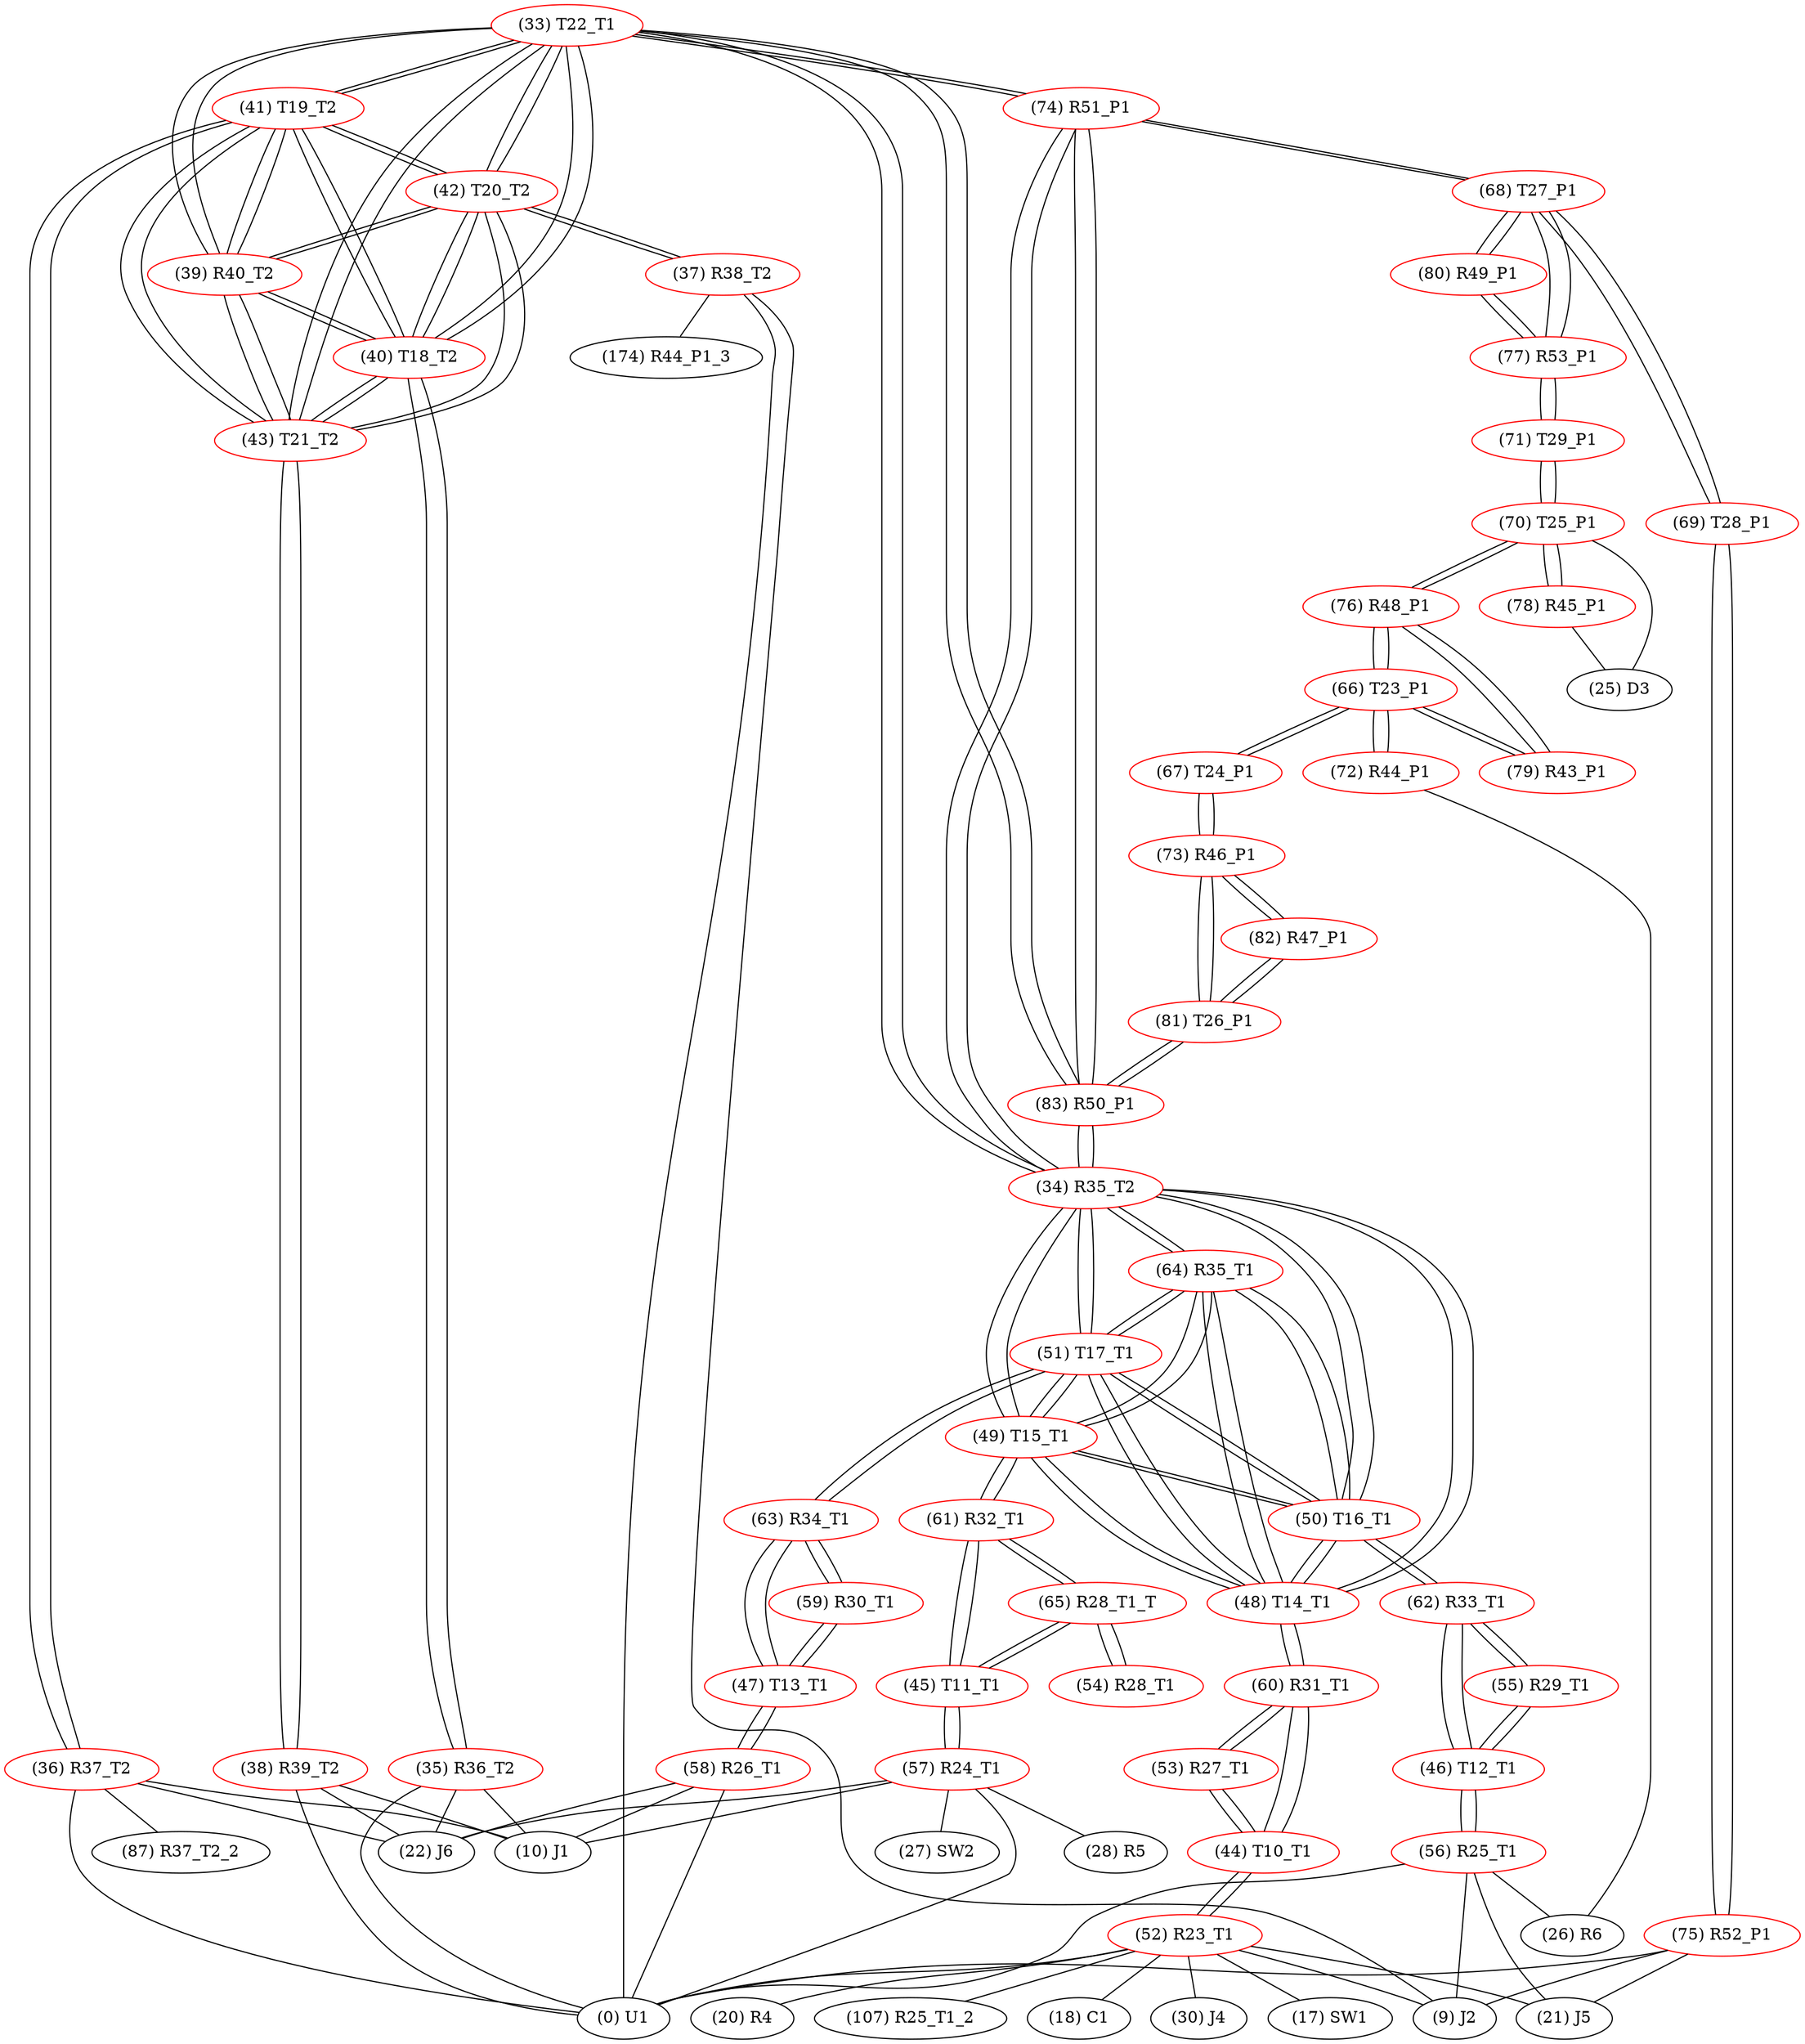 graph {
	33 [label="(33) T22_T1" color=red]
	41 [label="(41) T19_T2"]
	42 [label="(42) T20_T2"]
	43 [label="(43) T21_T2"]
	40 [label="(40) T18_T2"]
	39 [label="(39) R40_T2"]
	74 [label="(74) R51_P1"]
	83 [label="(83) R50_P1"]
	34 [label="(34) R35_T2"]
	34 [label="(34) R35_T2" color=red]
	49 [label="(49) T15_T1"]
	50 [label="(50) T16_T1"]
	48 [label="(48) T14_T1"]
	51 [label="(51) T17_T1"]
	64 [label="(64) R35_T1"]
	74 [label="(74) R51_P1"]
	83 [label="(83) R50_P1"]
	33 [label="(33) T22_T1"]
	35 [label="(35) R36_T2" color=red]
	22 [label="(22) J6"]
	0 [label="(0) U1"]
	10 [label="(10) J1"]
	40 [label="(40) T18_T2"]
	36 [label="(36) R37_T2" color=red]
	22 [label="(22) J6"]
	10 [label="(10) J1"]
	0 [label="(0) U1"]
	87 [label="(87) R37_T2_2"]
	41 [label="(41) T19_T2"]
	37 [label="(37) R38_T2" color=red]
	0 [label="(0) U1"]
	174 [label="(174) R44_P1_3"]
	9 [label="(9) J2"]
	42 [label="(42) T20_T2"]
	38 [label="(38) R39_T2" color=red]
	22 [label="(22) J6"]
	0 [label="(0) U1"]
	10 [label="(10) J1"]
	43 [label="(43) T21_T2"]
	39 [label="(39) R40_T2" color=red]
	41 [label="(41) T19_T2"]
	42 [label="(42) T20_T2"]
	43 [label="(43) T21_T2"]
	33 [label="(33) T22_T1"]
	40 [label="(40) T18_T2"]
	40 [label="(40) T18_T2" color=red]
	41 [label="(41) T19_T2"]
	42 [label="(42) T20_T2"]
	43 [label="(43) T21_T2"]
	33 [label="(33) T22_T1"]
	39 [label="(39) R40_T2"]
	35 [label="(35) R36_T2"]
	41 [label="(41) T19_T2" color=red]
	42 [label="(42) T20_T2"]
	43 [label="(43) T21_T2"]
	33 [label="(33) T22_T1"]
	40 [label="(40) T18_T2"]
	39 [label="(39) R40_T2"]
	36 [label="(36) R37_T2"]
	42 [label="(42) T20_T2" color=red]
	41 [label="(41) T19_T2"]
	43 [label="(43) T21_T2"]
	33 [label="(33) T22_T1"]
	40 [label="(40) T18_T2"]
	39 [label="(39) R40_T2"]
	37 [label="(37) R38_T2"]
	43 [label="(43) T21_T2" color=red]
	41 [label="(41) T19_T2"]
	42 [label="(42) T20_T2"]
	33 [label="(33) T22_T1"]
	40 [label="(40) T18_T2"]
	39 [label="(39) R40_T2"]
	38 [label="(38) R39_T2"]
	44 [label="(44) T10_T1" color=red]
	52 [label="(52) R23_T1"]
	53 [label="(53) R27_T1"]
	60 [label="(60) R31_T1"]
	45 [label="(45) T11_T1" color=red]
	57 [label="(57) R24_T1"]
	61 [label="(61) R32_T1"]
	65 [label="(65) R28_T1_T"]
	46 [label="(46) T12_T1" color=red]
	62 [label="(62) R33_T1"]
	55 [label="(55) R29_T1"]
	56 [label="(56) R25_T1"]
	47 [label="(47) T13_T1" color=red]
	59 [label="(59) R30_T1"]
	63 [label="(63) R34_T1"]
	58 [label="(58) R26_T1"]
	48 [label="(48) T14_T1" color=red]
	49 [label="(49) T15_T1"]
	50 [label="(50) T16_T1"]
	51 [label="(51) T17_T1"]
	34 [label="(34) R35_T2"]
	64 [label="(64) R35_T1"]
	60 [label="(60) R31_T1"]
	49 [label="(49) T15_T1" color=red]
	50 [label="(50) T16_T1"]
	48 [label="(48) T14_T1"]
	51 [label="(51) T17_T1"]
	34 [label="(34) R35_T2"]
	64 [label="(64) R35_T1"]
	61 [label="(61) R32_T1"]
	50 [label="(50) T16_T1" color=red]
	49 [label="(49) T15_T1"]
	48 [label="(48) T14_T1"]
	51 [label="(51) T17_T1"]
	34 [label="(34) R35_T2"]
	64 [label="(64) R35_T1"]
	62 [label="(62) R33_T1"]
	51 [label="(51) T17_T1" color=red]
	49 [label="(49) T15_T1"]
	50 [label="(50) T16_T1"]
	48 [label="(48) T14_T1"]
	34 [label="(34) R35_T2"]
	64 [label="(64) R35_T1"]
	63 [label="(63) R34_T1"]
	52 [label="(52) R23_T1" color=red]
	18 [label="(18) C1"]
	0 [label="(0) U1"]
	30 [label="(30) J4"]
	21 [label="(21) J5"]
	17 [label="(17) SW1"]
	20 [label="(20) R4"]
	9 [label="(9) J2"]
	107 [label="(107) R25_T1_2"]
	44 [label="(44) T10_T1"]
	53 [label="(53) R27_T1" color=red]
	44 [label="(44) T10_T1"]
	60 [label="(60) R31_T1"]
	54 [label="(54) R28_T1" color=red]
	65 [label="(65) R28_T1_T"]
	55 [label="(55) R29_T1" color=red]
	62 [label="(62) R33_T1"]
	46 [label="(46) T12_T1"]
	56 [label="(56) R25_T1" color=red]
	9 [label="(9) J2"]
	0 [label="(0) U1"]
	21 [label="(21) J5"]
	26 [label="(26) R6"]
	46 [label="(46) T12_T1"]
	57 [label="(57) R24_T1" color=red]
	10 [label="(10) J1"]
	28 [label="(28) R5"]
	0 [label="(0) U1"]
	22 [label="(22) J6"]
	27 [label="(27) SW2"]
	45 [label="(45) T11_T1"]
	58 [label="(58) R26_T1" color=red]
	22 [label="(22) J6"]
	10 [label="(10) J1"]
	0 [label="(0) U1"]
	47 [label="(47) T13_T1"]
	59 [label="(59) R30_T1" color=red]
	63 [label="(63) R34_T1"]
	47 [label="(47) T13_T1"]
	60 [label="(60) R31_T1" color=red]
	53 [label="(53) R27_T1"]
	44 [label="(44) T10_T1"]
	48 [label="(48) T14_T1"]
	61 [label="(61) R32_T1" color=red]
	49 [label="(49) T15_T1"]
	45 [label="(45) T11_T1"]
	65 [label="(65) R28_T1_T"]
	62 [label="(62) R33_T1" color=red]
	50 [label="(50) T16_T1"]
	46 [label="(46) T12_T1"]
	55 [label="(55) R29_T1"]
	63 [label="(63) R34_T1" color=red]
	51 [label="(51) T17_T1"]
	59 [label="(59) R30_T1"]
	47 [label="(47) T13_T1"]
	64 [label="(64) R35_T1" color=red]
	49 [label="(49) T15_T1"]
	50 [label="(50) T16_T1"]
	48 [label="(48) T14_T1"]
	51 [label="(51) T17_T1"]
	34 [label="(34) R35_T2"]
	65 [label="(65) R28_T1_T" color=red]
	61 [label="(61) R32_T1"]
	45 [label="(45) T11_T1"]
	54 [label="(54) R28_T1"]
	66 [label="(66) T23_P1" color=red]
	76 [label="(76) R48_P1"]
	79 [label="(79) R43_P1"]
	67 [label="(67) T24_P1"]
	72 [label="(72) R44_P1"]
	67 [label="(67) T24_P1" color=red]
	73 [label="(73) R46_P1"]
	66 [label="(66) T23_P1"]
	68 [label="(68) T27_P1" color=red]
	74 [label="(74) R51_P1"]
	69 [label="(69) T28_P1"]
	77 [label="(77) R53_P1"]
	80 [label="(80) R49_P1"]
	69 [label="(69) T28_P1" color=red]
	75 [label="(75) R52_P1"]
	68 [label="(68) T27_P1"]
	70 [label="(70) T25_P1" color=red]
	71 [label="(71) T29_P1"]
	76 [label="(76) R48_P1"]
	78 [label="(78) R45_P1"]
	25 [label="(25) D3"]
	71 [label="(71) T29_P1" color=red]
	70 [label="(70) T25_P1"]
	77 [label="(77) R53_P1"]
	72 [label="(72) R44_P1" color=red]
	26 [label="(26) R6"]
	66 [label="(66) T23_P1"]
	73 [label="(73) R46_P1" color=red]
	81 [label="(81) T26_P1"]
	82 [label="(82) R47_P1"]
	67 [label="(67) T24_P1"]
	74 [label="(74) R51_P1" color=red]
	68 [label="(68) T27_P1"]
	83 [label="(83) R50_P1"]
	33 [label="(33) T22_T1"]
	34 [label="(34) R35_T2"]
	75 [label="(75) R52_P1" color=red]
	21 [label="(21) J5"]
	9 [label="(9) J2"]
	0 [label="(0) U1"]
	69 [label="(69) T28_P1"]
	76 [label="(76) R48_P1" color=red]
	70 [label="(70) T25_P1"]
	66 [label="(66) T23_P1"]
	79 [label="(79) R43_P1"]
	77 [label="(77) R53_P1" color=red]
	71 [label="(71) T29_P1"]
	68 [label="(68) T27_P1"]
	80 [label="(80) R49_P1"]
	78 [label="(78) R45_P1" color=red]
	70 [label="(70) T25_P1"]
	25 [label="(25) D3"]
	79 [label="(79) R43_P1" color=red]
	76 [label="(76) R48_P1"]
	66 [label="(66) T23_P1"]
	80 [label="(80) R49_P1" color=red]
	68 [label="(68) T27_P1"]
	77 [label="(77) R53_P1"]
	81 [label="(81) T26_P1" color=red]
	83 [label="(83) R50_P1"]
	73 [label="(73) R46_P1"]
	82 [label="(82) R47_P1"]
	82 [label="(82) R47_P1" color=red]
	81 [label="(81) T26_P1"]
	73 [label="(73) R46_P1"]
	83 [label="(83) R50_P1" color=red]
	81 [label="(81) T26_P1"]
	74 [label="(74) R51_P1"]
	33 [label="(33) T22_T1"]
	34 [label="(34) R35_T2"]
	33 -- 41
	33 -- 42
	33 -- 43
	33 -- 40
	33 -- 39
	33 -- 74
	33 -- 83
	33 -- 34
	34 -- 49
	34 -- 50
	34 -- 48
	34 -- 51
	34 -- 64
	34 -- 74
	34 -- 83
	34 -- 33
	35 -- 22
	35 -- 0
	35 -- 10
	35 -- 40
	36 -- 22
	36 -- 10
	36 -- 0
	36 -- 87
	36 -- 41
	37 -- 0
	37 -- 174
	37 -- 9
	37 -- 42
	38 -- 22
	38 -- 0
	38 -- 10
	38 -- 43
	39 -- 41
	39 -- 42
	39 -- 43
	39 -- 33
	39 -- 40
	40 -- 41
	40 -- 42
	40 -- 43
	40 -- 33
	40 -- 39
	40 -- 35
	41 -- 42
	41 -- 43
	41 -- 33
	41 -- 40
	41 -- 39
	41 -- 36
	42 -- 41
	42 -- 43
	42 -- 33
	42 -- 40
	42 -- 39
	42 -- 37
	43 -- 41
	43 -- 42
	43 -- 33
	43 -- 40
	43 -- 39
	43 -- 38
	44 -- 52
	44 -- 53
	44 -- 60
	45 -- 57
	45 -- 61
	45 -- 65
	46 -- 62
	46 -- 55
	46 -- 56
	47 -- 59
	47 -- 63
	47 -- 58
	48 -- 49
	48 -- 50
	48 -- 51
	48 -- 34
	48 -- 64
	48 -- 60
	49 -- 50
	49 -- 48
	49 -- 51
	49 -- 34
	49 -- 64
	49 -- 61
	50 -- 49
	50 -- 48
	50 -- 51
	50 -- 34
	50 -- 64
	50 -- 62
	51 -- 49
	51 -- 50
	51 -- 48
	51 -- 34
	51 -- 64
	51 -- 63
	52 -- 18
	52 -- 0
	52 -- 30
	52 -- 21
	52 -- 17
	52 -- 20
	52 -- 9
	52 -- 107
	52 -- 44
	53 -- 44
	53 -- 60
	54 -- 65
	55 -- 62
	55 -- 46
	56 -- 9
	56 -- 0
	56 -- 21
	56 -- 26
	56 -- 46
	57 -- 10
	57 -- 28
	57 -- 0
	57 -- 22
	57 -- 27
	57 -- 45
	58 -- 22
	58 -- 10
	58 -- 0
	58 -- 47
	59 -- 63
	59 -- 47
	60 -- 53
	60 -- 44
	60 -- 48
	61 -- 49
	61 -- 45
	61 -- 65
	62 -- 50
	62 -- 46
	62 -- 55
	63 -- 51
	63 -- 59
	63 -- 47
	64 -- 49
	64 -- 50
	64 -- 48
	64 -- 51
	64 -- 34
	65 -- 61
	65 -- 45
	65 -- 54
	66 -- 76
	66 -- 79
	66 -- 67
	66 -- 72
	67 -- 73
	67 -- 66
	68 -- 74
	68 -- 69
	68 -- 77
	68 -- 80
	69 -- 75
	69 -- 68
	70 -- 71
	70 -- 76
	70 -- 78
	70 -- 25
	71 -- 70
	71 -- 77
	72 -- 26
	72 -- 66
	73 -- 81
	73 -- 82
	73 -- 67
	74 -- 68
	74 -- 83
	74 -- 33
	74 -- 34
	75 -- 21
	75 -- 9
	75 -- 0
	75 -- 69
	76 -- 70
	76 -- 66
	76 -- 79
	77 -- 71
	77 -- 68
	77 -- 80
	78 -- 70
	78 -- 25
	79 -- 76
	79 -- 66
	80 -- 68
	80 -- 77
	81 -- 83
	81 -- 73
	81 -- 82
	82 -- 81
	82 -- 73
	83 -- 81
	83 -- 74
	83 -- 33
	83 -- 34
}
